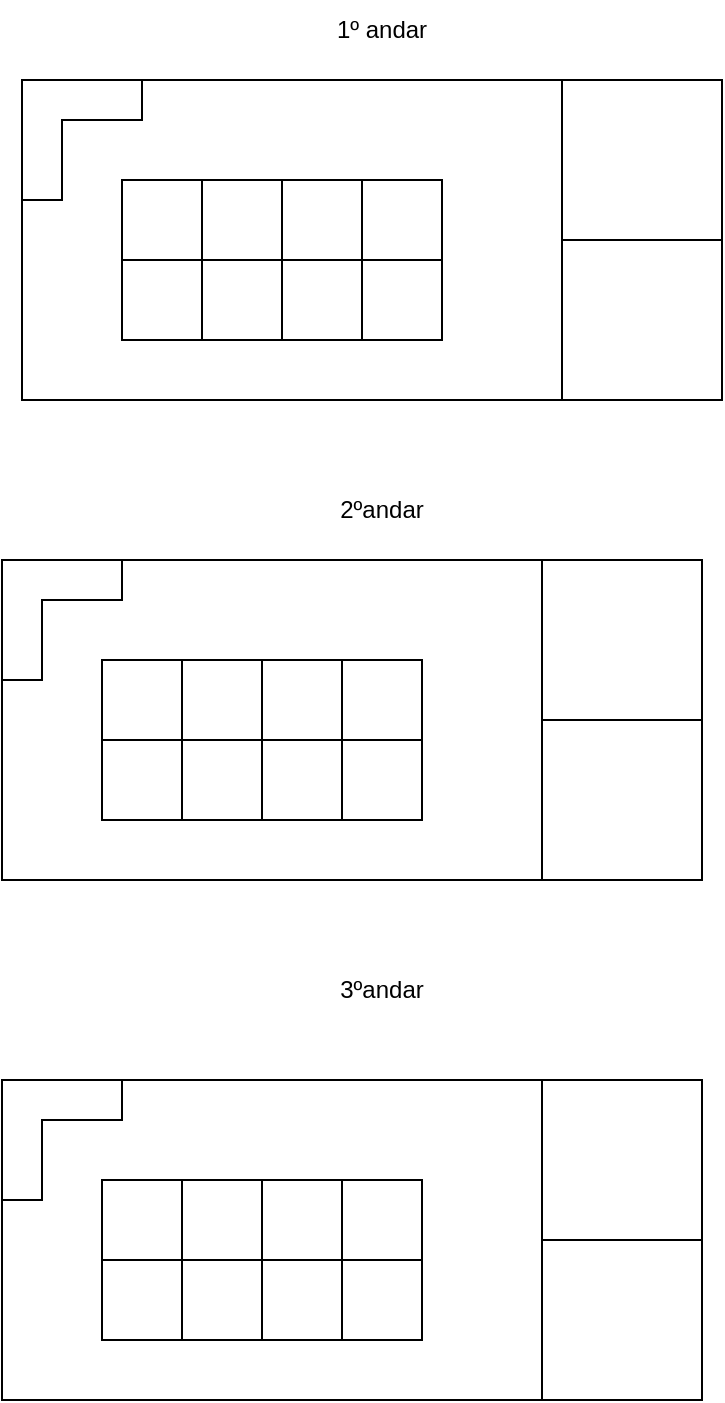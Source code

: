 <mxfile version="24.8.4">
  <diagram name="Página-1" id="rd1araRLgyyqAQQ0E0fI">
    <mxGraphModel dx="1434" dy="774" grid="1" gridSize="10" guides="1" tooltips="1" connect="1" arrows="1" fold="1" page="1" pageScale="1" pageWidth="827" pageHeight="1169" math="0" shadow="0">
      <root>
        <mxCell id="0" />
        <mxCell id="1" parent="0" />
        <mxCell id="WoEynEt4-xypaKONyxZ4-12" value="" style="rounded=0;whiteSpace=wrap;html=1;" vertex="1" parent="1">
          <mxGeometry x="190" y="120" width="270" height="160" as="geometry" />
        </mxCell>
        <mxCell id="WoEynEt4-xypaKONyxZ4-13" value="" style="whiteSpace=wrap;html=1;aspect=fixed;" vertex="1" parent="1">
          <mxGeometry x="460" y="120" width="80" height="80" as="geometry" />
        </mxCell>
        <mxCell id="WoEynEt4-xypaKONyxZ4-14" value="" style="whiteSpace=wrap;html=1;aspect=fixed;" vertex="1" parent="1">
          <mxGeometry x="460" y="200" width="80" height="80" as="geometry" />
        </mxCell>
        <mxCell id="WoEynEt4-xypaKONyxZ4-16" value="1º andar" style="text;html=1;align=center;verticalAlign=middle;whiteSpace=wrap;rounded=0;" vertex="1" parent="1">
          <mxGeometry x="340" y="80" width="60" height="30" as="geometry" />
        </mxCell>
        <mxCell id="WoEynEt4-xypaKONyxZ4-25" value="&lt;div&gt;2ºandar&lt;/div&gt;" style="text;html=1;align=center;verticalAlign=middle;whiteSpace=wrap;rounded=0;" vertex="1" parent="1">
          <mxGeometry x="340" y="320" width="60" height="30" as="geometry" />
        </mxCell>
        <mxCell id="WoEynEt4-xypaKONyxZ4-26" value="3ºandar" style="text;html=1;align=center;verticalAlign=middle;whiteSpace=wrap;rounded=0;" vertex="1" parent="1">
          <mxGeometry x="340" y="560" width="60" height="30" as="geometry" />
        </mxCell>
        <mxCell id="WoEynEt4-xypaKONyxZ4-40" value="" style="shape=corner;whiteSpace=wrap;html=1;" vertex="1" parent="1">
          <mxGeometry x="190" y="120" width="60" height="60" as="geometry" />
        </mxCell>
        <mxCell id="WoEynEt4-xypaKONyxZ4-46" value="" style="whiteSpace=wrap;html=1;aspect=fixed;" vertex="1" parent="1">
          <mxGeometry x="240" y="170" width="40" height="40" as="geometry" />
        </mxCell>
        <mxCell id="WoEynEt4-xypaKONyxZ4-47" value="" style="whiteSpace=wrap;html=1;aspect=fixed;" vertex="1" parent="1">
          <mxGeometry x="280" y="170" width="40" height="40" as="geometry" />
        </mxCell>
        <mxCell id="WoEynEt4-xypaKONyxZ4-48" value="" style="whiteSpace=wrap;html=1;aspect=fixed;" vertex="1" parent="1">
          <mxGeometry x="320" y="170" width="40" height="40" as="geometry" />
        </mxCell>
        <mxCell id="WoEynEt4-xypaKONyxZ4-49" value="" style="whiteSpace=wrap;html=1;aspect=fixed;" vertex="1" parent="1">
          <mxGeometry x="360" y="170" width="40" height="40" as="geometry" />
        </mxCell>
        <mxCell id="WoEynEt4-xypaKONyxZ4-50" value="" style="whiteSpace=wrap;html=1;aspect=fixed;" vertex="1" parent="1">
          <mxGeometry x="240" y="210" width="40" height="40" as="geometry" />
        </mxCell>
        <mxCell id="WoEynEt4-xypaKONyxZ4-51" value="" style="whiteSpace=wrap;html=1;aspect=fixed;" vertex="1" parent="1">
          <mxGeometry x="280" y="210" width="40" height="40" as="geometry" />
        </mxCell>
        <mxCell id="WoEynEt4-xypaKONyxZ4-52" value="" style="whiteSpace=wrap;html=1;aspect=fixed;" vertex="1" parent="1">
          <mxGeometry x="320" y="210" width="40" height="40" as="geometry" />
        </mxCell>
        <mxCell id="WoEynEt4-xypaKONyxZ4-53" value="" style="whiteSpace=wrap;html=1;aspect=fixed;" vertex="1" parent="1">
          <mxGeometry x="360" y="210" width="40" height="40" as="geometry" />
        </mxCell>
        <mxCell id="WoEynEt4-xypaKONyxZ4-66" value="" style="rounded=0;whiteSpace=wrap;html=1;" vertex="1" parent="1">
          <mxGeometry x="180" y="360" width="270" height="160" as="geometry" />
        </mxCell>
        <mxCell id="WoEynEt4-xypaKONyxZ4-67" value="" style="whiteSpace=wrap;html=1;aspect=fixed;" vertex="1" parent="1">
          <mxGeometry x="450" y="360" width="80" height="80" as="geometry" />
        </mxCell>
        <mxCell id="WoEynEt4-xypaKONyxZ4-68" value="" style="whiteSpace=wrap;html=1;aspect=fixed;" vertex="1" parent="1">
          <mxGeometry x="450" y="440" width="80" height="80" as="geometry" />
        </mxCell>
        <mxCell id="WoEynEt4-xypaKONyxZ4-69" value="" style="shape=corner;whiteSpace=wrap;html=1;" vertex="1" parent="1">
          <mxGeometry x="180" y="360" width="60" height="60" as="geometry" />
        </mxCell>
        <mxCell id="WoEynEt4-xypaKONyxZ4-70" value="" style="whiteSpace=wrap;html=1;aspect=fixed;" vertex="1" parent="1">
          <mxGeometry x="230" y="410" width="40" height="40" as="geometry" />
        </mxCell>
        <mxCell id="WoEynEt4-xypaKONyxZ4-71" value="" style="whiteSpace=wrap;html=1;aspect=fixed;" vertex="1" parent="1">
          <mxGeometry x="270" y="410" width="40" height="40" as="geometry" />
        </mxCell>
        <mxCell id="WoEynEt4-xypaKONyxZ4-72" value="" style="whiteSpace=wrap;html=1;aspect=fixed;" vertex="1" parent="1">
          <mxGeometry x="310" y="410" width="40" height="40" as="geometry" />
        </mxCell>
        <mxCell id="WoEynEt4-xypaKONyxZ4-73" value="" style="whiteSpace=wrap;html=1;aspect=fixed;" vertex="1" parent="1">
          <mxGeometry x="350" y="410" width="40" height="40" as="geometry" />
        </mxCell>
        <mxCell id="WoEynEt4-xypaKONyxZ4-74" value="" style="whiteSpace=wrap;html=1;aspect=fixed;" vertex="1" parent="1">
          <mxGeometry x="230" y="450" width="40" height="40" as="geometry" />
        </mxCell>
        <mxCell id="WoEynEt4-xypaKONyxZ4-75" value="" style="whiteSpace=wrap;html=1;aspect=fixed;" vertex="1" parent="1">
          <mxGeometry x="270" y="450" width="40" height="40" as="geometry" />
        </mxCell>
        <mxCell id="WoEynEt4-xypaKONyxZ4-76" value="" style="whiteSpace=wrap;html=1;aspect=fixed;" vertex="1" parent="1">
          <mxGeometry x="310" y="450" width="40" height="40" as="geometry" />
        </mxCell>
        <mxCell id="WoEynEt4-xypaKONyxZ4-77" value="" style="whiteSpace=wrap;html=1;aspect=fixed;" vertex="1" parent="1">
          <mxGeometry x="350" y="450" width="40" height="40" as="geometry" />
        </mxCell>
        <mxCell id="WoEynEt4-xypaKONyxZ4-78" value="" style="rounded=0;whiteSpace=wrap;html=1;" vertex="1" parent="1">
          <mxGeometry x="180" y="620" width="270" height="160" as="geometry" />
        </mxCell>
        <mxCell id="WoEynEt4-xypaKONyxZ4-79" value="" style="whiteSpace=wrap;html=1;aspect=fixed;" vertex="1" parent="1">
          <mxGeometry x="450" y="620" width="80" height="80" as="geometry" />
        </mxCell>
        <mxCell id="WoEynEt4-xypaKONyxZ4-80" value="" style="whiteSpace=wrap;html=1;aspect=fixed;" vertex="1" parent="1">
          <mxGeometry x="450" y="700" width="80" height="80" as="geometry" />
        </mxCell>
        <mxCell id="WoEynEt4-xypaKONyxZ4-81" value="" style="shape=corner;whiteSpace=wrap;html=1;" vertex="1" parent="1">
          <mxGeometry x="180" y="620" width="60" height="60" as="geometry" />
        </mxCell>
        <mxCell id="WoEynEt4-xypaKONyxZ4-82" value="" style="whiteSpace=wrap;html=1;aspect=fixed;" vertex="1" parent="1">
          <mxGeometry x="230" y="670" width="40" height="40" as="geometry" />
        </mxCell>
        <mxCell id="WoEynEt4-xypaKONyxZ4-83" value="" style="whiteSpace=wrap;html=1;aspect=fixed;" vertex="1" parent="1">
          <mxGeometry x="270" y="670" width="40" height="40" as="geometry" />
        </mxCell>
        <mxCell id="WoEynEt4-xypaKONyxZ4-84" value="" style="whiteSpace=wrap;html=1;aspect=fixed;" vertex="1" parent="1">
          <mxGeometry x="310" y="670" width="40" height="40" as="geometry" />
        </mxCell>
        <mxCell id="WoEynEt4-xypaKONyxZ4-85" value="" style="whiteSpace=wrap;html=1;aspect=fixed;" vertex="1" parent="1">
          <mxGeometry x="350" y="670" width="40" height="40" as="geometry" />
        </mxCell>
        <mxCell id="WoEynEt4-xypaKONyxZ4-86" value="" style="whiteSpace=wrap;html=1;aspect=fixed;" vertex="1" parent="1">
          <mxGeometry x="230" y="710" width="40" height="40" as="geometry" />
        </mxCell>
        <mxCell id="WoEynEt4-xypaKONyxZ4-87" value="" style="whiteSpace=wrap;html=1;aspect=fixed;" vertex="1" parent="1">
          <mxGeometry x="270" y="710" width="40" height="40" as="geometry" />
        </mxCell>
        <mxCell id="WoEynEt4-xypaKONyxZ4-88" value="" style="whiteSpace=wrap;html=1;aspect=fixed;" vertex="1" parent="1">
          <mxGeometry x="310" y="710" width="40" height="40" as="geometry" />
        </mxCell>
        <mxCell id="WoEynEt4-xypaKONyxZ4-89" value="" style="whiteSpace=wrap;html=1;aspect=fixed;" vertex="1" parent="1">
          <mxGeometry x="350" y="710" width="40" height="40" as="geometry" />
        </mxCell>
      </root>
    </mxGraphModel>
  </diagram>
</mxfile>
